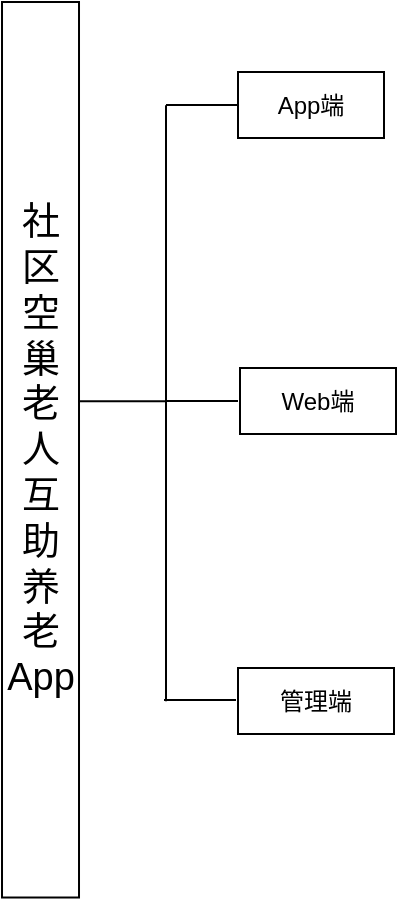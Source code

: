 <mxfile version="24.3.1" type="github">
  <diagram name="第 1 页" id="QtoNfeMx4AhmyPTobp5a">
    <mxGraphModel dx="916" dy="493" grid="0" gridSize="10" guides="1" tooltips="1" connect="1" arrows="1" fold="1" page="1" pageScale="1" pageWidth="1169" pageHeight="827" math="0" shadow="0">
      <root>
        <mxCell id="0" />
        <mxCell id="1" parent="0" />
        <mxCell id="bpN3n82NGNXdfwb5RgEO-7" value="&lt;font style=&quot;font-size: 19px;&quot;&gt;社区空巢老人互助养老App&lt;/font&gt;" style="rounded=0;whiteSpace=wrap;html=1;rotation=90;horizontal=0;" vertex="1" parent="1">
          <mxGeometry x="-157.62" y="275.63" width="447.75" height="38.5" as="geometry" />
        </mxCell>
        <mxCell id="bpN3n82NGNXdfwb5RgEO-8" value="App端" style="rounded=0;whiteSpace=wrap;html=1;" vertex="1" parent="1">
          <mxGeometry x="165" y="106" width="73" height="33" as="geometry" />
        </mxCell>
        <mxCell id="bpN3n82NGNXdfwb5RgEO-9" value="Web端" style="rounded=0;whiteSpace=wrap;html=1;" vertex="1" parent="1">
          <mxGeometry x="166" y="254" width="78" height="33" as="geometry" />
        </mxCell>
        <mxCell id="bpN3n82NGNXdfwb5RgEO-10" value="管理端" style="rounded=0;whiteSpace=wrap;html=1;" vertex="1" parent="1">
          <mxGeometry x="165" y="404" width="78" height="33" as="geometry" />
        </mxCell>
        <mxCell id="bpN3n82NGNXdfwb5RgEO-15" value="" style="line;strokeWidth=1;html=1;fontSize=9;rotation=90;" vertex="1" parent="1">
          <mxGeometry x="-20" y="266.63" width="298" height="10" as="geometry" />
        </mxCell>
        <mxCell id="bpN3n82NGNXdfwb5RgEO-16" value="" style="line;strokeWidth=1;html=1;" vertex="1" parent="1">
          <mxGeometry x="85" y="265.63" width="44" height="10" as="geometry" />
        </mxCell>
        <mxCell id="bpN3n82NGNXdfwb5RgEO-19" value="" style="line;strokeWidth=1;html=1;" vertex="1" parent="1">
          <mxGeometry x="129" y="117.5" width="36" height="10" as="geometry" />
        </mxCell>
        <mxCell id="bpN3n82NGNXdfwb5RgEO-20" value="" style="line;strokeWidth=1;html=1;" vertex="1" parent="1">
          <mxGeometry x="129" y="265.5" width="36" height="10" as="geometry" />
        </mxCell>
        <mxCell id="bpN3n82NGNXdfwb5RgEO-21" value="" style="line;strokeWidth=1;html=1;" vertex="1" parent="1">
          <mxGeometry x="128" y="415" width="36" height="10" as="geometry" />
        </mxCell>
      </root>
    </mxGraphModel>
  </diagram>
</mxfile>
